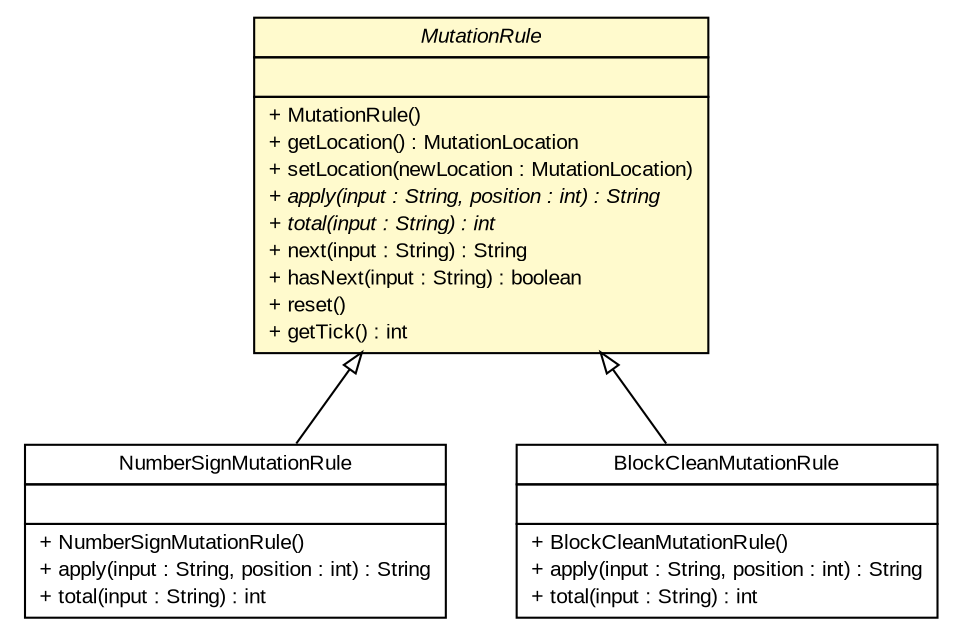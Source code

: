 #!/usr/local/bin/dot
#
# Class diagram 
# Generated by UMLGraph version R5_6 (http://www.umlgraph.org/)
#

digraph G {
	edge [fontname="arial",fontsize=10,labelfontname="arial",labelfontsize=10];
	node [fontname="arial",fontsize=10,shape=plaintext];
	nodesep=0.25;
	ranksep=0.5;
	// com.github.mkolisnyk.muto.generator.MutationRule
	c259 [label=<<table title="com.github.mkolisnyk.muto.generator.MutationRule" border="0" cellborder="1" cellspacing="0" cellpadding="2" port="p" bgcolor="lemonChiffon" href="./MutationRule.html">
		<tr><td><table border="0" cellspacing="0" cellpadding="1">
<tr><td align="center" balign="center"><font face="arial italic"> MutationRule </font></td></tr>
		</table></td></tr>
		<tr><td><table border="0" cellspacing="0" cellpadding="1">
<tr><td align="left" balign="left">  </td></tr>
		</table></td></tr>
		<tr><td><table border="0" cellspacing="0" cellpadding="1">
<tr><td align="left" balign="left"> + MutationRule() </td></tr>
<tr><td align="left" balign="left"> + getLocation() : MutationLocation </td></tr>
<tr><td align="left" balign="left"> + setLocation(newLocation : MutationLocation) </td></tr>
<tr><td align="left" balign="left"><font face="arial italic" point-size="10.0"> + apply(input : String, position : int) : String </font></td></tr>
<tr><td align="left" balign="left"><font face="arial italic" point-size="10.0"> + total(input : String) : int </font></td></tr>
<tr><td align="left" balign="left"> + next(input : String) : String </td></tr>
<tr><td align="left" balign="left"> + hasNext(input : String) : boolean </td></tr>
<tr><td align="left" balign="left"> + reset() </td></tr>
<tr><td align="left" balign="left"> + getTick() : int </td></tr>
		</table></td></tr>
		</table>>, URL="./MutationRule.html", fontname="arial", fontcolor="black", fontsize=10.0];
	// com.github.mkolisnyk.muto.generator.rules.NumberSignMutationRule
	c262 [label=<<table title="com.github.mkolisnyk.muto.generator.rules.NumberSignMutationRule" border="0" cellborder="1" cellspacing="0" cellpadding="2" port="p" href="./rules/NumberSignMutationRule.html">
		<tr><td><table border="0" cellspacing="0" cellpadding="1">
<tr><td align="center" balign="center"> NumberSignMutationRule </td></tr>
		</table></td></tr>
		<tr><td><table border="0" cellspacing="0" cellpadding="1">
<tr><td align="left" balign="left">  </td></tr>
		</table></td></tr>
		<tr><td><table border="0" cellspacing="0" cellpadding="1">
<tr><td align="left" balign="left"> + NumberSignMutationRule() </td></tr>
<tr><td align="left" balign="left"> + apply(input : String, position : int) : String </td></tr>
<tr><td align="left" balign="left"> + total(input : String) : int </td></tr>
		</table></td></tr>
		</table>>, URL="./rules/NumberSignMutationRule.html", fontname="arial", fontcolor="black", fontsize=10.0];
	// com.github.mkolisnyk.muto.generator.rules.BlockCleanMutationRule
	c263 [label=<<table title="com.github.mkolisnyk.muto.generator.rules.BlockCleanMutationRule" border="0" cellborder="1" cellspacing="0" cellpadding="2" port="p" href="./rules/BlockCleanMutationRule.html">
		<tr><td><table border="0" cellspacing="0" cellpadding="1">
<tr><td align="center" balign="center"> BlockCleanMutationRule </td></tr>
		</table></td></tr>
		<tr><td><table border="0" cellspacing="0" cellpadding="1">
<tr><td align="left" balign="left">  </td></tr>
		</table></td></tr>
		<tr><td><table border="0" cellspacing="0" cellpadding="1">
<tr><td align="left" balign="left"> + BlockCleanMutationRule() </td></tr>
<tr><td align="left" balign="left"> + apply(input : String, position : int) : String </td></tr>
<tr><td align="left" balign="left"> + total(input : String) : int </td></tr>
		</table></td></tr>
		</table>>, URL="./rules/BlockCleanMutationRule.html", fontname="arial", fontcolor="black", fontsize=10.0];
	//com.github.mkolisnyk.muto.generator.rules.NumberSignMutationRule extends com.github.mkolisnyk.muto.generator.MutationRule
	c259:p -> c262:p [dir=back,arrowtail=empty];
	//com.github.mkolisnyk.muto.generator.rules.BlockCleanMutationRule extends com.github.mkolisnyk.muto.generator.MutationRule
	c259:p -> c263:p [dir=back,arrowtail=empty];
}

